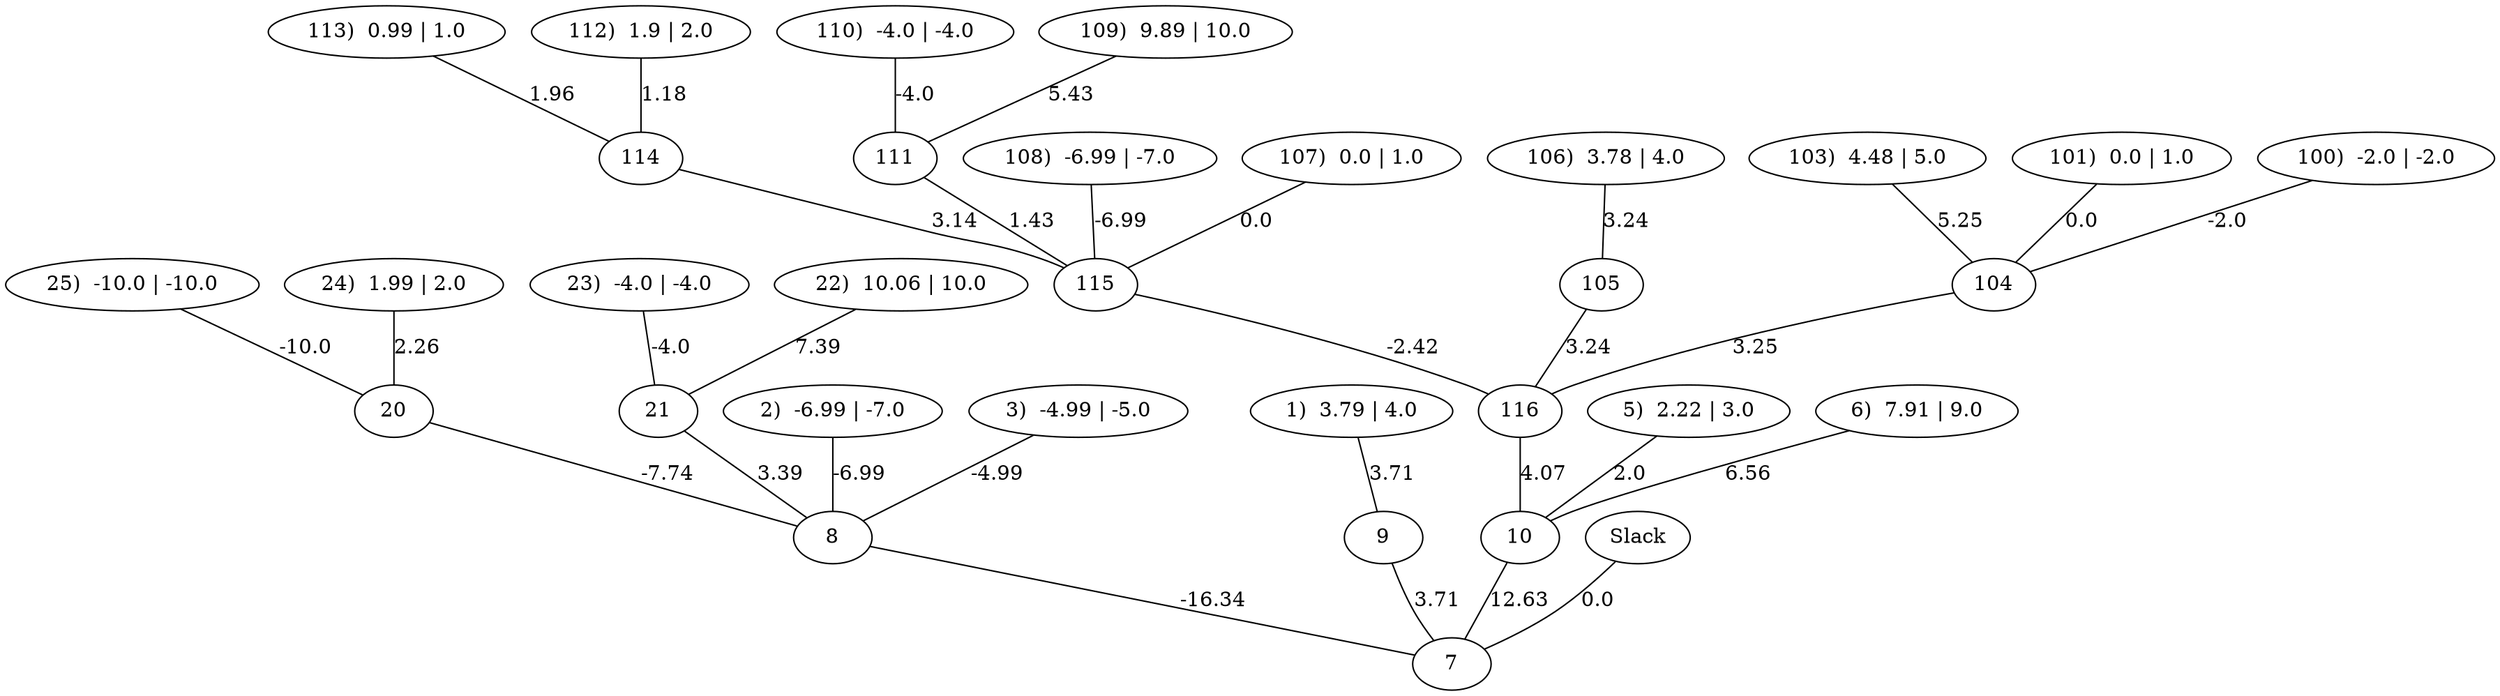 strict graph G {
  7 [ label="7" ];
  8 [ label="8" ];
  20 [ label="20" ];
  25 [ label="25)  -10.0 | -10.0" ];
  24 [ label="24)  1.99 | 2.0" ];
  21 [ label="21" ];
  23 [ label="23)  -4.0 | -4.0" ];
  22 [ label="22)  10.06 | 10.0" ];
  2 [ label="2)  -6.99 | -7.0" ];
  3 [ label="3)  -4.99 | -5.0" ];
  9 [ label="9" ];
  1 [ label="1)  3.79 | 4.0" ];
  10 [ label="10" ];
  116 [ label="116" ];
  115 [ label="115" ];
  114 [ label="114" ];
  113 [ label="113)  0.99 | 1.0" ];
  112 [ label="112)  1.9 | 2.0" ];
  111 [ label="111" ];
  110 [ label="110)  -4.0 | -4.0" ];
  109 [ label="109)  9.89 | 10.0" ];
  108 [ label="108)  -6.99 | -7.0" ];
  107 [ label="107)  0.0 | 1.0" ];
  105 [ label="105" ];
  106 [ label="106)  3.78 | 4.0" ];
  104 [ label="104" ];
  103 [ label="103)  4.48 | 5.0" ];
  101 [ label="101)  0.0 | 1.0" ];
  100 [ label="100)  -2.0 | -2.0" ];
  5 [ label="5)  2.22 | 3.0" ];
  6 [ label="6)  7.91 | 9.0" ];
  0 [ label="Slack" ];
  8 -- 7 [ label="-16.34" ];
  20 -- 8 [ label="-7.74" ];
  25 -- 20 [ label="-10.0" ];
  24 -- 20 [ label="2.26" ];
  21 -- 8 [ label="3.39" ];
  23 -- 21 [ label="-4.0" ];
  22 -- 21 [ label="7.39" ];
  2 -- 8 [ label="-6.99" ];
  3 -- 8 [ label="-4.99" ];
  9 -- 7 [ label="3.71" ];
  1 -- 9 [ label="3.71" ];
  10 -- 7 [ label="12.63" ];
  116 -- 10 [ label="4.07" ];
  115 -- 116 [ label="-2.42" ];
  114 -- 115 [ label="3.14" ];
  113 -- 114 [ label="1.96" ];
  112 -- 114 [ label="1.18" ];
  111 -- 115 [ label="1.43" ];
  110 -- 111 [ label="-4.0" ];
  109 -- 111 [ label="5.43" ];
  108 -- 115 [ label="-6.99" ];
  107 -- 115 [ label="0.0" ];
  105 -- 116 [ label="3.24" ];
  106 -- 105 [ label="3.24" ];
  104 -- 116 [ label="3.25" ];
  103 -- 104 [ label="5.25" ];
  101 -- 104 [ label="0.0" ];
  100 -- 104 [ label="-2.0" ];
  5 -- 10 [ label="2.0" ];
  6 -- 10 [ label="6.56" ];
  0 -- 7 [ label="0.0" ];
}
